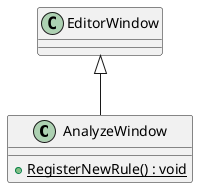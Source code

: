 @startuml
class AnalyzeWindow {
    + {static} RegisterNewRule() : void
}
EditorWindow <|-- AnalyzeWindow
@enduml
